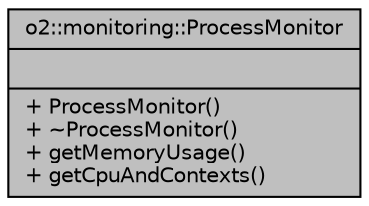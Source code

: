 digraph "o2::monitoring::ProcessMonitor"
{
 // INTERACTIVE_SVG=YES
  bgcolor="transparent";
  edge [fontname="Helvetica",fontsize="10",labelfontname="Helvetica",labelfontsize="10"];
  node [fontname="Helvetica",fontsize="10",shape=record];
  Node1 [label="{o2::monitoring::ProcessMonitor\n||+ ProcessMonitor()\l+ ~ProcessMonitor()\l+ getMemoryUsage()\l+ getCpuAndContexts()\l}",height=0.2,width=0.4,color="black", fillcolor="grey75", style="filled", fontcolor="black"];
}
